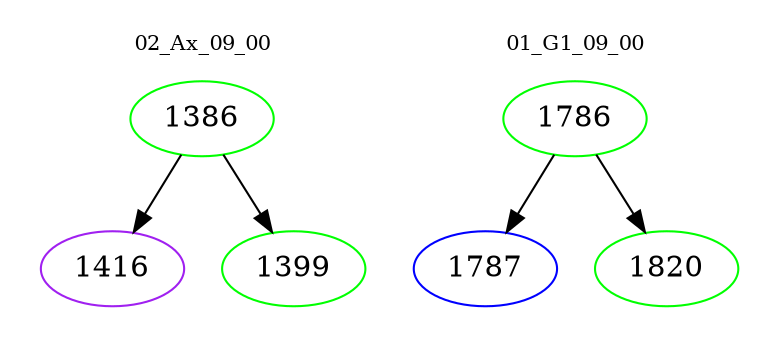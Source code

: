 digraph{
subgraph cluster_0 {
color = white
label = "02_Ax_09_00";
fontsize=10;
T0_1386 [label="1386", color="green"]
T0_1386 -> T0_1416 [color="black"]
T0_1416 [label="1416", color="purple"]
T0_1386 -> T0_1399 [color="black"]
T0_1399 [label="1399", color="green"]
}
subgraph cluster_1 {
color = white
label = "01_G1_09_00";
fontsize=10;
T1_1786 [label="1786", color="green"]
T1_1786 -> T1_1787 [color="black"]
T1_1787 [label="1787", color="blue"]
T1_1786 -> T1_1820 [color="black"]
T1_1820 [label="1820", color="green"]
}
}
